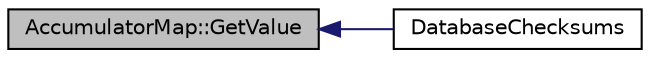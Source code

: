 digraph "AccumulatorMap::GetValue"
{
  edge [fontname="Helvetica",fontsize="10",labelfontname="Helvetica",labelfontsize="10"];
  node [fontname="Helvetica",fontsize="10",shape=record];
  rankdir="LR";
  Node15 [label="AccumulatorMap::GetValue",height=0.2,width=0.4,color="black", fillcolor="grey75", style="filled", fontcolor="black"];
  Node15 -> Node16 [dir="back",color="midnightblue",fontsize="10",style="solid",fontname="Helvetica"];
  Node16 [label="DatabaseChecksums",height=0.2,width=0.4,color="black", fillcolor="white", style="filled",URL="$accumulators_8cpp.html#a6a1c27832edd01320bb4e30718058335"];
}
